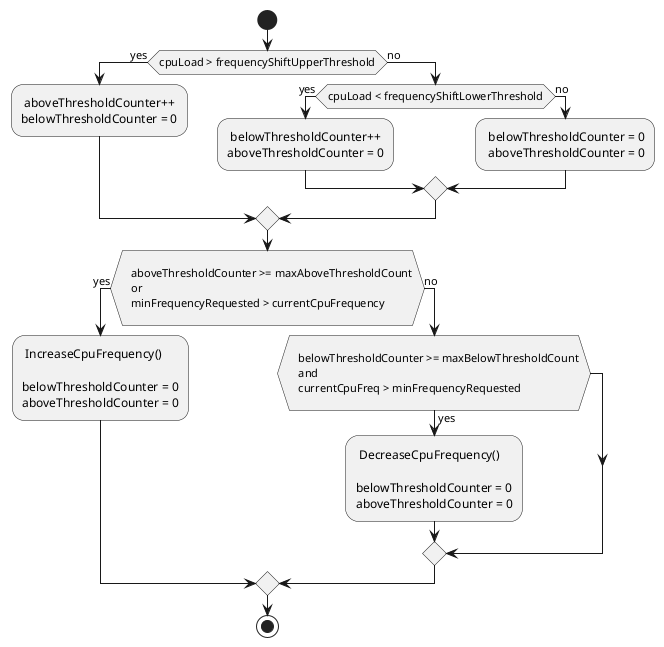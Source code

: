 @startuml
start

if (cpuLoad > frequencyShiftUpperThreshold) then (yes) 
  : aboveThresholdCounter++
  belowThresholdCounter = 0;
else (no)
  if (cpuLoad < frequencyShiftLowerThreshold) then (yes)
    : belowThresholdCounter++
    aboveThresholdCounter = 0;
  else (no)
  	: belowThresholdCounter = 0
    aboveThresholdCounter = 0;  
  endif
endif

if (
   aboveThresholdCounter >= maxAboveThresholdCount
   or
   minFrequencyRequested > currentCpuFrequency
   ) then (yes)
  : IncreaseCpuFrequency()
  
  belowThresholdCounter = 0
  aboveThresholdCounter = 0;
else (no) 
   if (
   belowThresholdCounter >= maxBelowThresholdCount
   and
   currentCpuFreq > minFrequencyRequested
   ) then (yes)
  : DecreaseCpuFrequency()
  
  belowThresholdCounter = 0
  aboveThresholdCounter = 0;
  endif
endif

stop
@enduml
